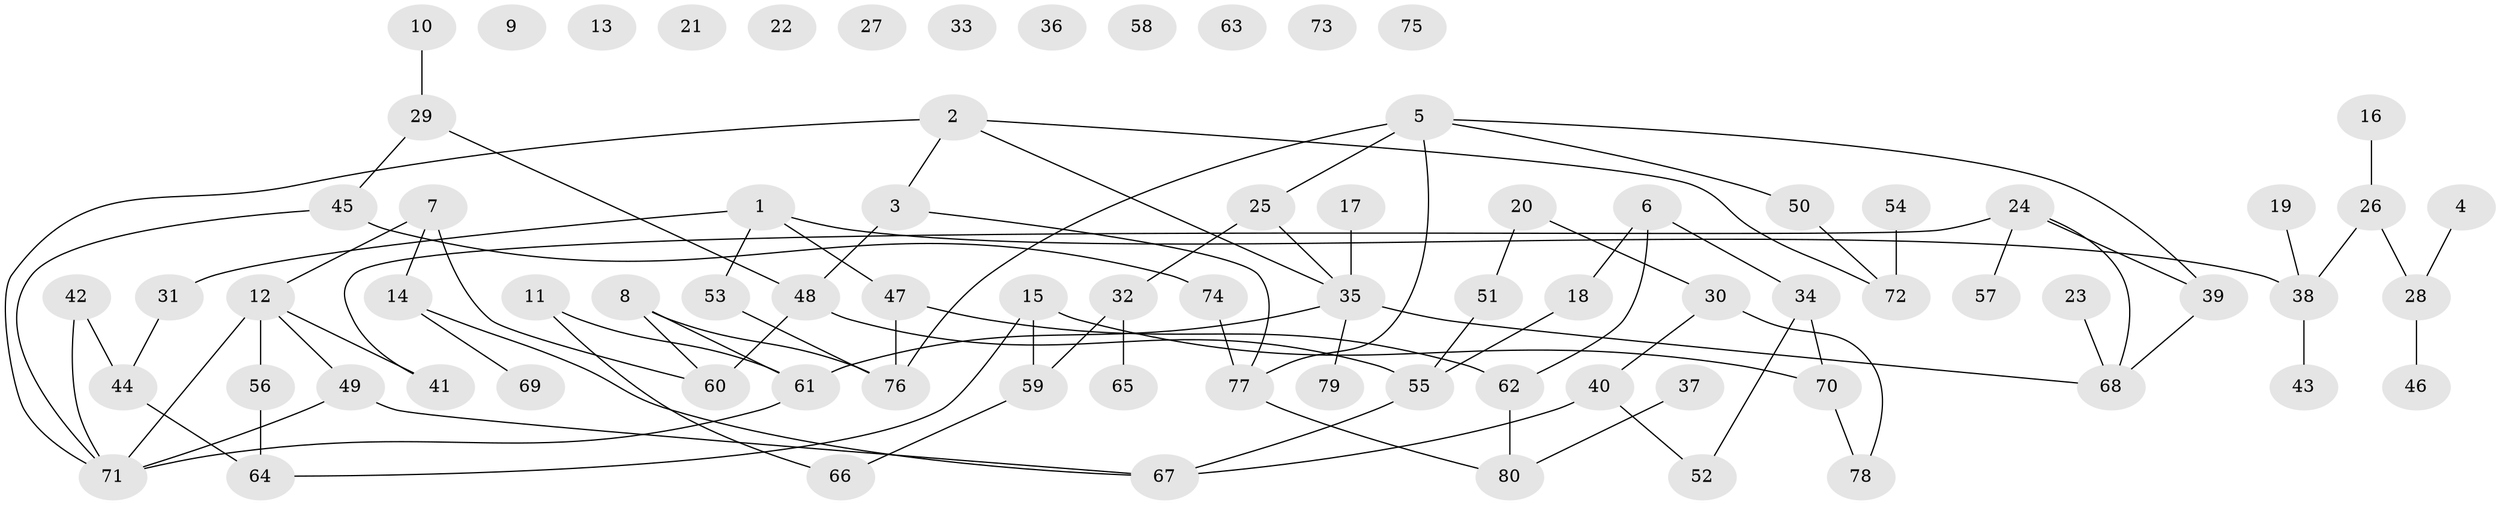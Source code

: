 // coarse degree distribution, {0: 0.4583333333333333, 3: 0.16666666666666666, 2: 0.125, 4: 0.08333333333333333, 5: 0.16666666666666666}
// Generated by graph-tools (version 1.1) at 2025/43/03/04/25 21:43:18]
// undirected, 80 vertices, 93 edges
graph export_dot {
graph [start="1"]
  node [color=gray90,style=filled];
  1;
  2;
  3;
  4;
  5;
  6;
  7;
  8;
  9;
  10;
  11;
  12;
  13;
  14;
  15;
  16;
  17;
  18;
  19;
  20;
  21;
  22;
  23;
  24;
  25;
  26;
  27;
  28;
  29;
  30;
  31;
  32;
  33;
  34;
  35;
  36;
  37;
  38;
  39;
  40;
  41;
  42;
  43;
  44;
  45;
  46;
  47;
  48;
  49;
  50;
  51;
  52;
  53;
  54;
  55;
  56;
  57;
  58;
  59;
  60;
  61;
  62;
  63;
  64;
  65;
  66;
  67;
  68;
  69;
  70;
  71;
  72;
  73;
  74;
  75;
  76;
  77;
  78;
  79;
  80;
  1 -- 31;
  1 -- 38;
  1 -- 47;
  1 -- 53;
  2 -- 3;
  2 -- 35;
  2 -- 71;
  2 -- 72;
  3 -- 48;
  3 -- 77;
  4 -- 28;
  5 -- 25;
  5 -- 39;
  5 -- 50;
  5 -- 76;
  5 -- 77;
  6 -- 18;
  6 -- 34;
  6 -- 62;
  7 -- 12;
  7 -- 14;
  7 -- 60;
  8 -- 60;
  8 -- 61;
  8 -- 76;
  10 -- 29;
  11 -- 61;
  11 -- 66;
  12 -- 41;
  12 -- 49;
  12 -- 56;
  12 -- 71;
  14 -- 67;
  14 -- 69;
  15 -- 59;
  15 -- 64;
  15 -- 70;
  16 -- 26;
  17 -- 35;
  18 -- 55;
  19 -- 38;
  20 -- 30;
  20 -- 51;
  23 -- 68;
  24 -- 39;
  24 -- 41;
  24 -- 57;
  24 -- 68;
  25 -- 32;
  25 -- 35;
  26 -- 28;
  26 -- 38;
  28 -- 46;
  29 -- 45;
  29 -- 48;
  30 -- 40;
  30 -- 78;
  31 -- 44;
  32 -- 59;
  32 -- 65;
  34 -- 52;
  34 -- 70;
  35 -- 61;
  35 -- 68;
  35 -- 79;
  37 -- 80;
  38 -- 43;
  39 -- 68;
  40 -- 52;
  40 -- 67;
  42 -- 44;
  42 -- 71;
  44 -- 64;
  45 -- 71;
  45 -- 74;
  47 -- 62;
  47 -- 76;
  48 -- 55;
  48 -- 60;
  49 -- 67;
  49 -- 71;
  50 -- 72;
  51 -- 55;
  53 -- 76;
  54 -- 72;
  55 -- 67;
  56 -- 64;
  59 -- 66;
  61 -- 71;
  62 -- 80;
  70 -- 78;
  74 -- 77;
  77 -- 80;
}
